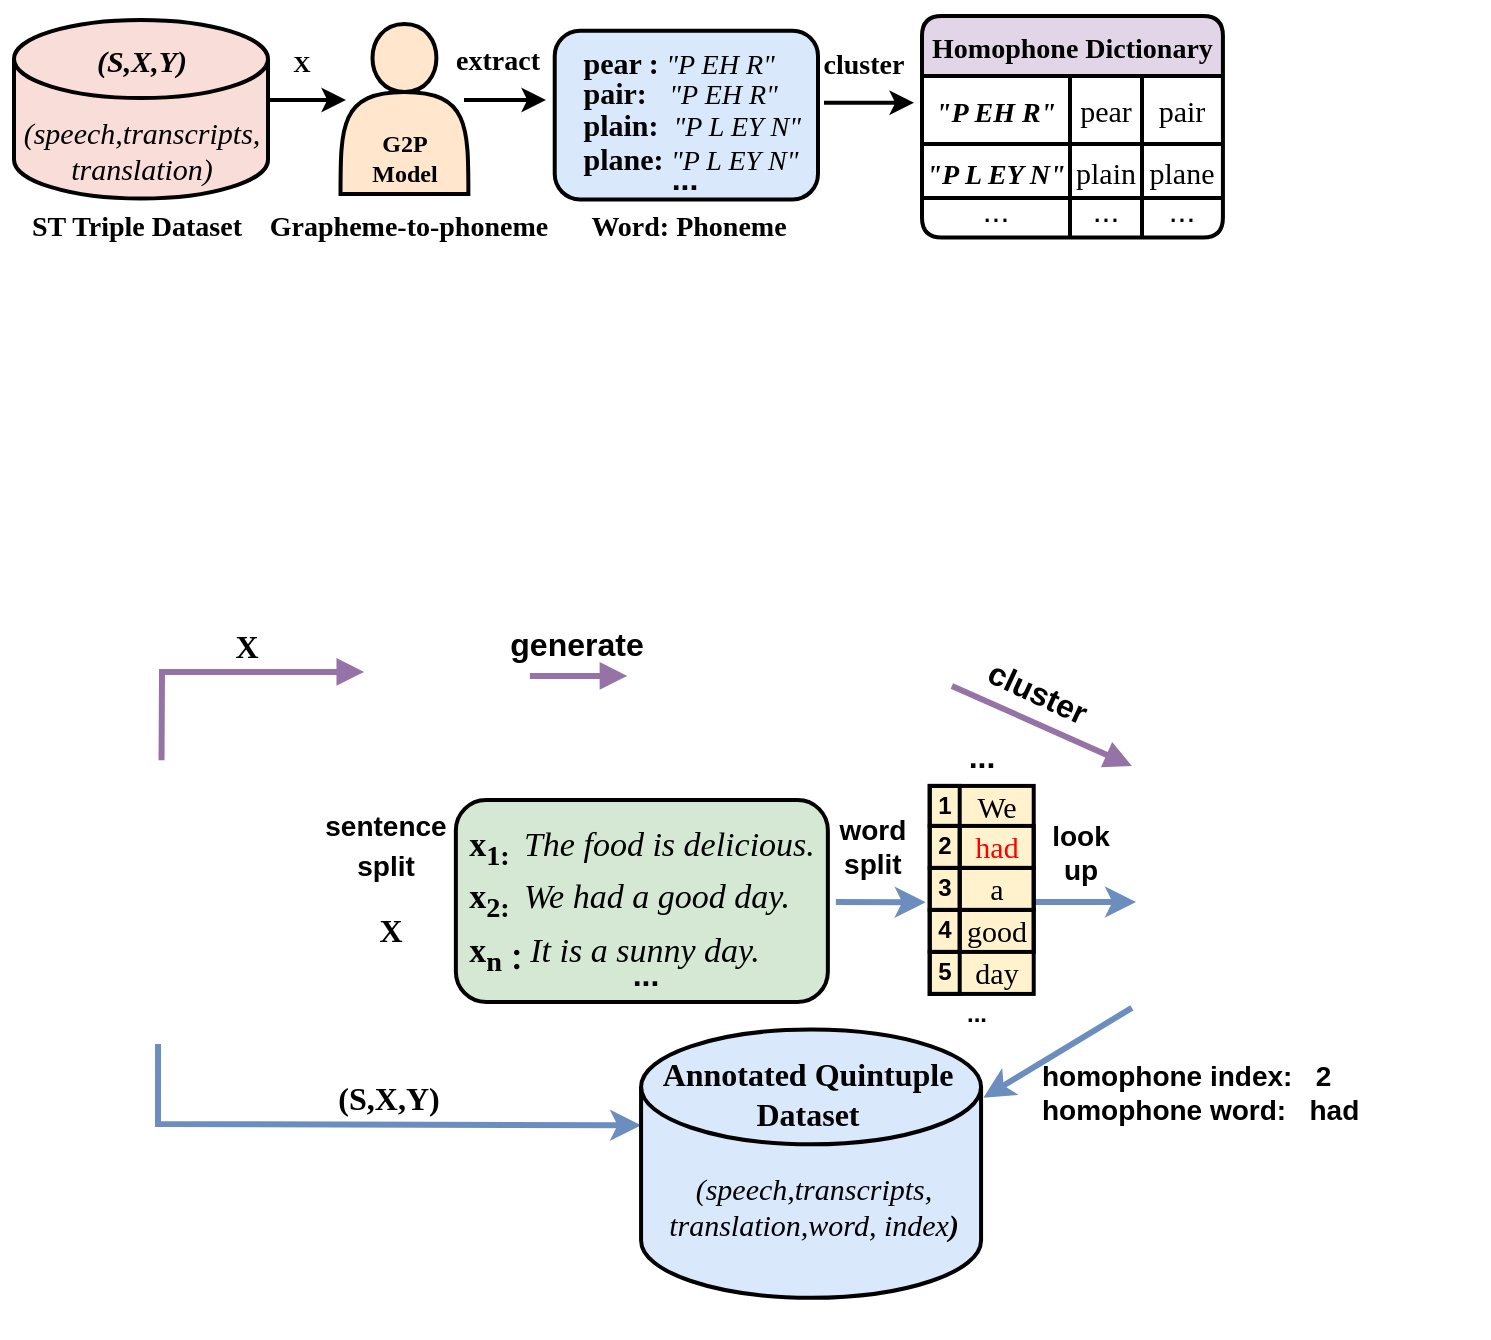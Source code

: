 <mxfile version="23.1.2" type="github">
  <diagram name="第 1 页" id="RiwEQBVP6Pt6G4PIuM6V">
    <mxGraphModel dx="-191" dy="3879" grid="1" gridSize="10" guides="1" tooltips="1" connect="1" arrows="1" fold="1" page="1" pageScale="1" pageWidth="827" pageHeight="1169" math="0" shadow="0">
      <root>
        <mxCell id="0" />
        <mxCell id="1" parent="0" />
        <mxCell id="oZS1PJBofjfwS2mwzUAG-349" value="" style="group;strokeWidth=2;" parent="1" vertex="1" connectable="0">
          <mxGeometry x="1029" y="-3208" width="63.93" height="85" as="geometry" />
        </mxCell>
        <mxCell id="oZS1PJBofjfwS2mwzUAG-350" value="" style="shape=actor;whiteSpace=wrap;html=1;fillColor=#ffe6cc;strokeColor=#000000;strokeWidth=2;" parent="oZS1PJBofjfwS2mwzUAG-349" vertex="1">
          <mxGeometry x="-2.74" width="63.93" height="85" as="geometry" />
        </mxCell>
        <mxCell id="oZS1PJBofjfwS2mwzUAG-351" value="&lt;font face=&quot;Times New Roman&quot;&gt;&lt;b&gt;G2P Model&lt;/b&gt;&lt;/font&gt;" style="text;html=1;strokeColor=none;fillColor=none;align=center;verticalAlign=middle;whiteSpace=wrap;rounded=0;" parent="oZS1PJBofjfwS2mwzUAG-349" vertex="1">
          <mxGeometry x="6.512" y="54.4" width="44.751" height="25.5" as="geometry" />
        </mxCell>
        <mxCell id="oZS1PJBofjfwS2mwzUAG-352" value="" style="group;movable=1;resizable=1;rotatable=1;deletable=1;editable=1;locked=0;connectable=1;" parent="1" vertex="1" connectable="0">
          <mxGeometry x="884.64" y="-2844.137" width="225.08" height="192.798" as="geometry" />
        </mxCell>
        <mxCell id="oZS1PJBofjfwS2mwzUAG-357" value="&lt;p style=&quot;line-height: 150%;&quot;&gt;&lt;font size=&quot;1&quot; style=&quot;&quot;&gt;&lt;b style=&quot;font-size: 14px;&quot;&gt;sentence split&lt;/b&gt;&lt;/font&gt;&lt;/p&gt;" style="text;html=1;strokeColor=none;fillColor=none;align=center;verticalAlign=middle;whiteSpace=wrap;rounded=0;movable=1;resizable=1;rotatable=1;deletable=1;editable=1;locked=0;connectable=1;rotation=0;" parent="oZS1PJBofjfwS2mwzUAG-352" vertex="1">
          <mxGeometry x="122.0" y="23.177" width="83.65" height="47.49" as="geometry" />
        </mxCell>
        <mxCell id="oZS1PJBofjfwS2mwzUAG-358" value="" style="endArrow=classic;html=1;rounded=0;fillColor=#dae8fc;strokeColor=#6c8ebf;strokeWidth=3;exitX=0.455;exitY=0.843;exitDx=0;exitDy=0;exitPerimeter=0;entryX=0;entryY=0;entryDx=0;entryDy=47.877;entryPerimeter=0;" parent="oZS1PJBofjfwS2mwzUAG-352" target="oZS1PJBofjfwS2mwzUAG-404" edge="1">
          <mxGeometry width="50" height="50" relative="1" as="geometry">
            <mxPoint x="50.375" y="146.184" as="sourcePoint" />
            <mxPoint x="280.36" y="186.137" as="targetPoint" />
            <Array as="points">
              <mxPoint x="50.36" y="186.137" />
            </Array>
          </mxGeometry>
        </mxCell>
        <mxCell id="oZS1PJBofjfwS2mwzUAG-359" value="&lt;font size=&quot;1&quot; face=&quot;Lucida Console&quot;&gt;&lt;b style=&quot;font-size: 16px;&quot;&gt;X&lt;/b&gt;&lt;/font&gt;" style="text;html=1;strokeColor=none;fillColor=none;align=center;verticalAlign=middle;whiteSpace=wrap;rounded=0;movable=1;resizable=1;rotatable=1;deletable=1;editable=1;locked=0;connectable=1;" parent="oZS1PJBofjfwS2mwzUAG-352" vertex="1">
          <mxGeometry x="124.0" y="61.917" width="85.41" height="53.75" as="geometry" />
        </mxCell>
        <mxCell id="oZS1PJBofjfwS2mwzUAG-408" value="&lt;font size=&quot;1&quot; face=&quot;Lucida Console&quot;&gt;&lt;b style=&quot;font-size: 16px;&quot;&gt;(S,X,Y)&lt;/b&gt;&lt;/font&gt;" style="text;html=1;strokeColor=none;fillColor=none;align=center;verticalAlign=middle;whiteSpace=wrap;rounded=0;movable=1;resizable=1;rotatable=1;deletable=1;editable=1;locked=0;connectable=1;rotation=0;container=0;" parent="oZS1PJBofjfwS2mwzUAG-352" vertex="1">
          <mxGeometry x="123.0" y="149.137" width="85.41" height="47.491" as="geometry" />
        </mxCell>
        <mxCell id="oZS1PJBofjfwS2mwzUAG-360" value="&lt;div style=&quot;border-color: var(--border-color); text-align: left; line-height: 130%; font-size: 17px;&quot;&gt;&lt;font face=&quot;Times New Roman&quot; style=&quot;border-color: var(--border-color); font-size: 17px;&quot;&gt;&lt;b&gt;x&lt;/b&gt;&lt;sub style=&quot;font-weight: bold; border-color: var(--border-color);&quot;&gt;1:&amp;nbsp;&lt;i&gt;&amp;nbsp;&lt;/i&gt;&lt;/sub&gt;&lt;i style=&quot;&quot;&gt;The food is delicious.&lt;/i&gt;&lt;br&gt;&lt;/font&gt;&lt;/div&gt;&lt;div style=&quot;border-color: var(--border-color); text-align: left; line-height: 130%; font-size: 17px;&quot;&gt;&lt;font face=&quot;Times New Roman&quot; style=&quot;border-color: var(--border-color); font-size: 17px;&quot;&gt;&lt;b&gt;x&lt;/b&gt;&lt;sub style=&quot;font-weight: bold; border-color: var(--border-color);&quot;&gt;2:&amp;nbsp;&amp;nbsp;&lt;/sub&gt;&lt;i style=&quot;&quot;&gt;We had a good day.&lt;/i&gt;&lt;/font&gt;&lt;/div&gt;&lt;div style=&quot;border-color: var(--border-color); text-align: left; line-height: 130%; font-size: 17px;&quot;&gt;&lt;font face=&quot;Times New Roman&quot; style=&quot;border-color: var(--border-color); font-size: 17px;&quot;&gt;&lt;b&gt;x&lt;/b&gt;&lt;sub style=&quot;font-weight: bold; border-color: var(--border-color);&quot;&gt;n：&lt;/sub&gt;&lt;i style=&quot;&quot;&gt;It is a sunny day.&lt;/i&gt;&lt;/font&gt;&lt;/div&gt;" style="rounded=1;whiteSpace=wrap;html=1;container=0;fillColor=#d5e8d4;strokeColor=#000000;strokeWidth=2;" parent="1" vertex="1">
          <mxGeometry x="1083.93" y="-2820" width="186" height="101" as="geometry" />
        </mxCell>
        <mxCell id="oZS1PJBofjfwS2mwzUAG-361" value="" style="endArrow=block;html=1;rounded=0;strokeWidth=3;endFill=1;fillColor=#e1d5e7;strokeColor=#9673a6;movable=1;resizable=1;rotatable=1;deletable=1;editable=1;locked=0;connectable=1;" parent="1" edge="1">
          <mxGeometry width="50" height="50" relative="1" as="geometry">
            <mxPoint x="1120.93" y="-2882.04" as="sourcePoint" />
            <mxPoint x="1169.68" y="-2882.04" as="targetPoint" />
          </mxGeometry>
        </mxCell>
        <mxCell id="oZS1PJBofjfwS2mwzUAG-362" value="" style="endArrow=block;html=1;rounded=0;strokeWidth=3;endFill=1;fillColor=#e1d5e7;strokeColor=#9673a6;movable=1;resizable=1;rotatable=1;deletable=1;editable=1;locked=0;connectable=1;" parent="1" edge="1">
          <mxGeometry width="50" height="50" relative="1" as="geometry">
            <mxPoint x="1331.93" y="-2877.04" as="sourcePoint" />
            <mxPoint x="1421.93" y="-2837.04" as="targetPoint" />
          </mxGeometry>
        </mxCell>
        <mxCell id="oZS1PJBofjfwS2mwzUAG-377" value="&lt;font style=&quot;font-size: 16px;&quot;&gt;&lt;b&gt;generate&lt;/b&gt;&lt;/font&gt;" style="text;html=1;strokeColor=none;fillColor=none;align=center;verticalAlign=middle;whiteSpace=wrap;rounded=0;movable=1;resizable=1;rotatable=1;deletable=1;editable=1;locked=0;connectable=1;rotation=0;" parent="1" vertex="1">
          <mxGeometry x="1102.467" y="-2921.534" width="85.41" height="47.491" as="geometry" />
        </mxCell>
        <mxCell id="oZS1PJBofjfwS2mwzUAG-378" value="&lt;b style=&quot;&quot;&gt;&lt;font style=&quot;font-size: 16px;&quot;&gt;cluster&lt;/font&gt;&lt;/b&gt;" style="text;html=1;strokeColor=none;fillColor=none;align=center;verticalAlign=middle;whiteSpace=wrap;rounded=0;movable=1;resizable=1;rotatable=1;deletable=1;editable=1;locked=0;connectable=1;rotation=25;" parent="1" vertex="1">
          <mxGeometry x="1306" y="-2895.42" width="137.55" height="43.42" as="geometry" />
        </mxCell>
        <mxCell id="oZS1PJBofjfwS2mwzUAG-379" value="&lt;b&gt;...&lt;/b&gt;" style="text;html=1;strokeColor=none;fillColor=none;align=center;verticalAlign=middle;whiteSpace=wrap;rounded=0;movable=1;resizable=1;rotatable=1;deletable=1;editable=1;locked=0;connectable=1;" parent="1" vertex="1">
          <mxGeometry x="1302.16" y="-2736.719" width="85.41" height="47.491" as="geometry" />
        </mxCell>
        <mxCell id="oZS1PJBofjfwS2mwzUAG-380" value="" style="endArrow=classic;html=1;rounded=0;fillColor=#dae8fc;strokeColor=#6c8ebf;strokeWidth=3;movable=1;resizable=1;rotatable=1;deletable=1;editable=1;locked=0;connectable=1;exitX=0;exitY=1;exitDx=0;exitDy=0;entryX=1.007;entryY=0.269;entryDx=0;entryDy=0;entryPerimeter=0;" parent="1" edge="1">
          <mxGeometry width="50" height="50" relative="1" as="geometry">
            <mxPoint x="1421.93" y="-2716.06" as="sourcePoint" />
            <mxPoint x="1347.725" y="-2671.153" as="targetPoint" />
          </mxGeometry>
        </mxCell>
        <mxCell id="oZS1PJBofjfwS2mwzUAG-381" value="" style="endArrow=classic;html=1;rounded=0;fillColor=#dae8fc;strokeColor=#6c8ebf;strokeWidth=3;" parent="1" edge="1">
          <mxGeometry width="50" height="50" relative="1" as="geometry">
            <mxPoint x="1366" y="-2769" as="sourcePoint" />
            <mxPoint x="1424" y="-2769" as="targetPoint" />
          </mxGeometry>
        </mxCell>
        <mxCell id="oZS1PJBofjfwS2mwzUAG-382" value="" style="endArrow=classic;html=1;rounded=0;fillColor=#dae8fc;strokeColor=#6c8ebf;strokeWidth=3;exitX=1;exitY=0.5;exitDx=0;exitDy=0;entryX=-0.038;entryY=0.82;entryDx=0;entryDy=0;entryPerimeter=0;" parent="1" edge="1">
          <mxGeometry width="50" height="50" relative="1" as="geometry">
            <mxPoint x="1273.93" y="-2769.04" as="sourcePoint" />
            <mxPoint x="1318.884" y="-2768.82" as="targetPoint" />
          </mxGeometry>
        </mxCell>
        <mxCell id="oZS1PJBofjfwS2mwzUAG-383" value="&lt;p style=&quot;line-height: 120%;&quot;&gt;&lt;font size=&quot;1&quot; style=&quot;&quot;&gt;&lt;b style=&quot;font-size: 14px;&quot;&gt;&amp;nbsp; &amp;nbsp; word&amp;nbsp; &amp;nbsp; &amp;nbsp;&lt;/b&gt;&lt;/font&gt;&lt;b style=&quot;background-color: initial; font-size: 14px;&quot;&gt;split&lt;/b&gt;&lt;/p&gt;" style="text;html=1;strokeColor=none;fillColor=none;align=center;verticalAlign=middle;whiteSpace=wrap;rounded=0;movable=1;resizable=1;rotatable=1;deletable=1;editable=1;locked=0;connectable=1;rotation=0;" parent="1" vertex="1">
          <mxGeometry x="1249.26" y="-2819.78" width="82.67" height="47.49" as="geometry" />
        </mxCell>
        <mxCell id="oZS1PJBofjfwS2mwzUAG-384" value="" style="childLayout=tableLayout;recursiveResize=0;shadow=0;fillColor=#fff2cc;strokeColor=#000000;strokeWidth=2;" parent="1" vertex="1">
          <mxGeometry x="1320.86" y="-2827.04" width="52" height="104" as="geometry" />
        </mxCell>
        <mxCell id="oZS1PJBofjfwS2mwzUAG-385" style="shape=tableRow;horizontal=0;startSize=0;swimlaneHead=0;swimlaneBody=0;top=0;left=0;bottom=0;right=0;dropTarget=0;collapsible=0;recursiveResize=0;expand=0;fontStyle=0;fillColor=none;strokeColor=inherit;" parent="oZS1PJBofjfwS2mwzUAG-384" vertex="1">
          <mxGeometry width="52" height="20" as="geometry" />
        </mxCell>
        <mxCell id="oZS1PJBofjfwS2mwzUAG-386" value="&lt;b&gt;1&lt;/b&gt;" style="connectable=0;recursiveResize=0;strokeColor=inherit;fillColor=none;align=center;whiteSpace=wrap;html=1;strokeWidth=2;" parent="oZS1PJBofjfwS2mwzUAG-385" vertex="1">
          <mxGeometry width="15" height="20" as="geometry">
            <mxRectangle width="15" height="20" as="alternateBounds" />
          </mxGeometry>
        </mxCell>
        <mxCell id="oZS1PJBofjfwS2mwzUAG-387" value="&lt;font style=&quot;font-size: 15px;&quot; face=&quot;Times New Roman&quot;&gt;We&lt;/font&gt;" style="connectable=0;recursiveResize=0;strokeColor=inherit;fillColor=none;align=center;whiteSpace=wrap;html=1;strokeWidth=1;" parent="oZS1PJBofjfwS2mwzUAG-385" vertex="1">
          <mxGeometry x="15" width="37" height="20" as="geometry">
            <mxRectangle width="37" height="20" as="alternateBounds" />
          </mxGeometry>
        </mxCell>
        <mxCell id="oZS1PJBofjfwS2mwzUAG-388" style="shape=tableRow;horizontal=0;startSize=0;swimlaneHead=0;swimlaneBody=0;top=0;left=0;bottom=0;right=0;dropTarget=0;collapsible=0;recursiveResize=0;expand=0;fontStyle=0;fillColor=none;strokeColor=inherit;" parent="oZS1PJBofjfwS2mwzUAG-384" vertex="1">
          <mxGeometry y="20" width="52" height="21" as="geometry" />
        </mxCell>
        <mxCell id="oZS1PJBofjfwS2mwzUAG-389" value="&lt;b&gt;2&lt;/b&gt;" style="connectable=0;recursiveResize=0;strokeColor=inherit;fillColor=none;align=center;whiteSpace=wrap;html=1;strokeWidth=2;" parent="oZS1PJBofjfwS2mwzUAG-388" vertex="1">
          <mxGeometry width="15" height="21" as="geometry">
            <mxRectangle width="15" height="21" as="alternateBounds" />
          </mxGeometry>
        </mxCell>
        <mxCell id="oZS1PJBofjfwS2mwzUAG-390" value="&lt;font style=&quot;font-size: 15px;&quot; face=&quot;Times New Roman&quot; color=&quot;#ff0000&quot;&gt;had&lt;/font&gt;" style="connectable=0;recursiveResize=0;strokeColor=inherit;fillColor=none;align=center;whiteSpace=wrap;html=1;strokeWidth=2;" parent="oZS1PJBofjfwS2mwzUAG-388" vertex="1">
          <mxGeometry x="15" width="37" height="21" as="geometry">
            <mxRectangle width="37" height="21" as="alternateBounds" />
          </mxGeometry>
        </mxCell>
        <mxCell id="oZS1PJBofjfwS2mwzUAG-391" style="shape=tableRow;horizontal=0;startSize=0;swimlaneHead=0;swimlaneBody=0;top=0;left=0;bottom=0;right=0;dropTarget=0;collapsible=0;recursiveResize=0;expand=0;fontStyle=0;fillColor=none;strokeColor=inherit;" parent="oZS1PJBofjfwS2mwzUAG-384" vertex="1">
          <mxGeometry y="41" width="52" height="21" as="geometry" />
        </mxCell>
        <mxCell id="oZS1PJBofjfwS2mwzUAG-392" value="&lt;b&gt;3&lt;/b&gt;" style="connectable=0;recursiveResize=0;strokeColor=inherit;fillColor=none;align=center;whiteSpace=wrap;html=1;strokeWidth=2;" parent="oZS1PJBofjfwS2mwzUAG-391" vertex="1">
          <mxGeometry width="15" height="21" as="geometry">
            <mxRectangle width="15" height="21" as="alternateBounds" />
          </mxGeometry>
        </mxCell>
        <mxCell id="oZS1PJBofjfwS2mwzUAG-393" value="&lt;font style=&quot;font-size: 15px;&quot; face=&quot;Times New Roman&quot;&gt;a&lt;/font&gt;" style="connectable=0;recursiveResize=0;strokeColor=inherit;fillColor=none;align=center;whiteSpace=wrap;html=1;strokeWidth=2;" parent="oZS1PJBofjfwS2mwzUAG-391" vertex="1">
          <mxGeometry x="15" width="37" height="21" as="geometry">
            <mxRectangle width="37" height="21" as="alternateBounds" />
          </mxGeometry>
        </mxCell>
        <mxCell id="oZS1PJBofjfwS2mwzUAG-394" style="shape=tableRow;horizontal=0;startSize=0;swimlaneHead=0;swimlaneBody=0;top=0;left=0;bottom=0;right=0;dropTarget=0;collapsible=0;recursiveResize=0;expand=0;fontStyle=0;fillColor=none;strokeColor=inherit;" parent="oZS1PJBofjfwS2mwzUAG-384" vertex="1">
          <mxGeometry y="62" width="52" height="21" as="geometry" />
        </mxCell>
        <mxCell id="oZS1PJBofjfwS2mwzUAG-395" value="&lt;b&gt;4&lt;/b&gt;" style="connectable=0;recursiveResize=0;strokeColor=inherit;fillColor=none;align=center;whiteSpace=wrap;html=1;strokeWidth=2;" parent="oZS1PJBofjfwS2mwzUAG-394" vertex="1">
          <mxGeometry width="15" height="21" as="geometry">
            <mxRectangle width="15" height="21" as="alternateBounds" />
          </mxGeometry>
        </mxCell>
        <mxCell id="oZS1PJBofjfwS2mwzUAG-396" value="&lt;font style=&quot;font-size: 15px;&quot; face=&quot;Times New Roman&quot;&gt;good&lt;/font&gt;" style="connectable=0;recursiveResize=0;strokeColor=inherit;fillColor=none;align=center;whiteSpace=wrap;html=1;strokeWidth=2;" parent="oZS1PJBofjfwS2mwzUAG-394" vertex="1">
          <mxGeometry x="15" width="37" height="21" as="geometry">
            <mxRectangle width="37" height="21" as="alternateBounds" />
          </mxGeometry>
        </mxCell>
        <mxCell id="oZS1PJBofjfwS2mwzUAG-397" style="shape=tableRow;horizontal=0;startSize=0;swimlaneHead=0;swimlaneBody=0;top=0;left=0;bottom=0;right=0;dropTarget=0;collapsible=0;recursiveResize=0;expand=0;fontStyle=0;fillColor=none;strokeColor=inherit;" parent="oZS1PJBofjfwS2mwzUAG-384" vertex="1">
          <mxGeometry y="83" width="52" height="21" as="geometry" />
        </mxCell>
        <mxCell id="oZS1PJBofjfwS2mwzUAG-398" value="&lt;b&gt;5&lt;/b&gt;" style="connectable=0;recursiveResize=0;strokeColor=inherit;fillColor=none;align=center;whiteSpace=wrap;html=1;strokeWidth=2;" parent="oZS1PJBofjfwS2mwzUAG-397" vertex="1">
          <mxGeometry width="15" height="21" as="geometry">
            <mxRectangle width="15" height="21" as="alternateBounds" />
          </mxGeometry>
        </mxCell>
        <mxCell id="oZS1PJBofjfwS2mwzUAG-399" value="&lt;font style=&quot;font-size: 15px;&quot; face=&quot;Times New Roman&quot;&gt;day&lt;/font&gt;" style="connectable=0;recursiveResize=0;strokeColor=inherit;fillColor=none;align=center;whiteSpace=wrap;html=1;strokeWidth=1;" parent="oZS1PJBofjfwS2mwzUAG-397" vertex="1">
          <mxGeometry x="15" width="37" height="21" as="geometry">
            <mxRectangle width="37" height="21" as="alternateBounds" />
          </mxGeometry>
        </mxCell>
        <mxCell id="oZS1PJBofjfwS2mwzUAG-400" value="&lt;b&gt;&lt;font style=&quot;font-size: 14px;&quot;&gt;look up&lt;/font&gt;&lt;/b&gt;" style="text;html=1;strokeColor=none;fillColor=none;align=center;verticalAlign=middle;whiteSpace=wrap;rounded=0;" parent="1" vertex="1">
          <mxGeometry x="1376.86" y="-2809.03" width="39.14" height="30" as="geometry" />
        </mxCell>
        <mxCell id="oZS1PJBofjfwS2mwzUAG-401" value="" style="endArrow=block;html=1;rounded=0;exitX=0.48;exitY=-0.02;exitDx=0;exitDy=0;strokeWidth=3;endFill=1;fillColor=#e1d5e7;strokeColor=#9673a6;movable=1;resizable=1;rotatable=1;deletable=1;editable=1;locked=0;connectable=1;exitPerimeter=0;" parent="1" edge="1">
          <mxGeometry width="50" height="50" relative="1" as="geometry">
            <mxPoint x="936.768" y="-2839.923" as="sourcePoint" />
            <mxPoint x="1038.09" y="-2884.06" as="targetPoint" />
            <Array as="points">
              <mxPoint x="937" y="-2884" />
            </Array>
          </mxGeometry>
        </mxCell>
        <mxCell id="oZS1PJBofjfwS2mwzUAG-402" value="&lt;font size=&quot;1&quot; face=&quot;Lucida Console&quot;&gt;&lt;b style=&quot;font-size: 16px;&quot;&gt;X&lt;/b&gt;&lt;/font&gt;" style="text;html=1;strokeColor=none;fillColor=none;align=center;verticalAlign=middle;whiteSpace=wrap;rounded=0;movable=1;resizable=1;rotatable=1;deletable=1;editable=1;locked=0;connectable=1;" parent="1" vertex="1">
          <mxGeometry x="936.57" y="-2924.0" width="85.41" height="53.75" as="geometry" />
        </mxCell>
        <mxCell id="oZS1PJBofjfwS2mwzUAG-403" value="" style="group" parent="1" vertex="1" connectable="0">
          <mxGeometry x="1192.535" y="-2685.234" width="170" height="134.13" as="geometry" />
        </mxCell>
        <mxCell id="oZS1PJBofjfwS2mwzUAG-404" value="" style="shape=cylinder3;whiteSpace=wrap;html=1;boundedLbl=1;backgroundOutline=1;size=28.69;fillColor=#dae8fc;strokeColor=#000000;movable=1;resizable=1;rotatable=1;deletable=1;editable=1;locked=0;connectable=1;strokeWidth=2;" parent="oZS1PJBofjfwS2mwzUAG-403" vertex="1">
          <mxGeometry x="-16" y="-20" width="170" height="134.13" as="geometry" />
        </mxCell>
        <mxCell id="oZS1PJBofjfwS2mwzUAG-405" value="&lt;font style=&quot;font-size: 16px;&quot; face=&quot;Times New Roman&quot;&gt;&lt;b&gt;Annotated&lt;font style=&quot;font-size: 16px;&quot;&gt;&amp;nbsp;Quintuple Dataset&lt;/font&gt;&lt;/b&gt;&lt;/font&gt;" style="text;html=1;strokeColor=none;fillColor=none;align=center;verticalAlign=middle;whiteSpace=wrap;rounded=0;strokeWidth=2;" parent="oZS1PJBofjfwS2mwzUAG-403" vertex="1">
          <mxGeometry x="-2.16" y="-3.0" width="140" height="30" as="geometry" />
        </mxCell>
        <mxCell id="oZS1PJBofjfwS2mwzUAG-406" value="&lt;font style=&quot;font-size: 15px;&quot; face=&quot;Times New Roman&quot;&gt;&lt;i&gt;&lt;font style=&quot;font-weight: bold; border-color: var(--border-color); font-size: 15px;&quot;&gt;&lt;br style=&quot;border-color: var(--border-color);&quot;&gt;&lt;/font&gt;(speech,transcripts,&lt;br style=&quot;border-color: var(--border-color);&quot;&gt;translation,word, index&lt;b&gt;)&lt;/b&gt;&lt;/i&gt;&lt;/font&gt;&lt;font face=&quot;Lucida Console&quot;&gt;&lt;br&gt;&lt;/font&gt;" style="text;html=1;strokeColor=none;fillColor=none;align=center;verticalAlign=middle;whiteSpace=wrap;rounded=0;movable=1;resizable=1;rotatable=1;deletable=1;editable=1;locked=0;connectable=1;" parent="oZS1PJBofjfwS2mwzUAG-403" vertex="1">
          <mxGeometry x="-10" y="35.13" width="160" height="47.49" as="geometry" />
        </mxCell>
        <mxCell id="oZS1PJBofjfwS2mwzUAG-407" value="&lt;font style=&quot;font-size: 14px;&quot;&gt;&lt;b&gt;homophone index:&amp;nbsp; &amp;nbsp;2&lt;br&gt;homophone word:&amp;nbsp; &amp;nbsp;had&lt;/b&gt;&lt;/font&gt;" style="text;html=1;strokeColor=none;fillColor=none;align=left;verticalAlign=middle;whiteSpace=wrap;rounded=0;rotation=0;" parent="1" vertex="1">
          <mxGeometry x="1375.43" y="-2689.23" width="225" height="30" as="geometry" />
        </mxCell>
        <mxCell id="oZS1PJBofjfwS2mwzUAG-409" value="&lt;b&gt;&lt;font style=&quot;font-size: 16px;&quot;&gt;...&lt;/font&gt;&lt;/b&gt;" style="text;html=1;strokeColor=none;fillColor=none;align=center;verticalAlign=middle;whiteSpace=wrap;rounded=0;" parent="1" vertex="1">
          <mxGeometry x="1317.43" y="-2857.04" width="60" height="30" as="geometry" />
        </mxCell>
        <mxCell id="A3MTyo62DCRhICWHN4gR-2" value="&lt;b&gt;&lt;font style=&quot;font-size: 16px;&quot;&gt;...&lt;/font&gt;&lt;/b&gt;" style="text;html=1;strokeColor=none;fillColor=none;align=center;verticalAlign=middle;whiteSpace=wrap;rounded=0;" parent="1" vertex="1">
          <mxGeometry x="1148.93" y="-2748.0" width="60" height="30" as="geometry" />
        </mxCell>
        <mxCell id="oZS1PJBofjfwS2mwzUAG-353" value="&lt;font face=&quot;Lucida Console&quot;&gt;&lt;br&gt;&lt;/font&gt;" style="shape=cylinder3;whiteSpace=wrap;html=1;boundedLbl=1;backgroundOutline=1;size=19.497;fillColor=#F8DDD8;strokeColor=#000000;movable=1;resizable=1;rotatable=1;deletable=1;editable=1;locked=0;connectable=1;strokeWidth=2;" parent="1" vertex="1">
          <mxGeometry x="863" y="-3210" width="127" height="89.31" as="geometry" />
        </mxCell>
        <mxCell id="oZS1PJBofjfwS2mwzUAG-354" value="&lt;font style=&quot;font-size: 15px;&quot; face=&quot;Times New Roman&quot;&gt;&lt;i&gt;&lt;b&gt;(S,X,Y)&lt;br&gt;&lt;/b&gt;&lt;br&gt;(speech,transcripts,&lt;br style=&quot;border-color: var(--border-color);&quot;&gt;translation)&lt;/i&gt;&lt;/font&gt;&lt;font face=&quot;Lucida Console&quot;&gt;&lt;br&gt;&lt;/font&gt;" style="text;html=1;strokeColor=none;fillColor=none;align=center;verticalAlign=middle;whiteSpace=wrap;rounded=0;movable=1;resizable=1;rotatable=1;deletable=1;editable=1;locked=0;connectable=1;" parent="1" vertex="1">
          <mxGeometry x="870.2" y="-3219.077" width="113.88" height="111.82" as="geometry" />
        </mxCell>
        <mxCell id="oZS1PJBofjfwS2mwzUAG-355" value="&lt;font size=&quot;1&quot; face=&quot;Times New Roman&quot; style=&quot;&quot;&gt;&lt;b style=&quot;font-size: 14px;&quot;&gt;ST Triple Dataset&lt;/b&gt;&lt;/font&gt;" style="text;html=1;strokeColor=none;fillColor=none;align=center;verticalAlign=middle;whiteSpace=wrap;rounded=0;" parent="1" vertex="1">
          <mxGeometry x="856.0" y="-3120.687" width="137" height="30" as="geometry" />
        </mxCell>
        <mxCell id="CGGLEbJkZ7G3rvRjNtM6-1" value="" style="group" vertex="1" connectable="0" parent="1">
          <mxGeometry x="1130" y="-3217" width="363.46" height="124" as="geometry" />
        </mxCell>
        <mxCell id="A3MTyo62DCRhICWHN4gR-4" value="" style="group" parent="CGGLEbJkZ7G3rvRjNtM6-1" vertex="1" connectable="0">
          <mxGeometry x="2" y="9" width="250" height="87.7" as="geometry" />
        </mxCell>
        <mxCell id="oZS1PJBofjfwS2mwzUAG-363" value="&lt;p style=&quot;line-height: 130%; font-size: 15px;&quot;&gt;&lt;br&gt;&lt;/p&gt;" style="rounded=1;whiteSpace=wrap;html=1;align=left;fillColor=#dae8fc;strokeColor=#000000;movable=1;resizable=1;rotatable=1;deletable=1;editable=1;locked=0;connectable=1;strokeWidth=2;" parent="A3MTyo62DCRhICWHN4gR-4" vertex="1">
          <mxGeometry x="1.36" y="3.375" width="131.64" height="84.325" as="geometry" />
        </mxCell>
        <mxCell id="oZS1PJBofjfwS2mwzUAG-410" value="&lt;b&gt;&lt;font style=&quot;font-size: 16px;&quot;&gt;...&lt;/font&gt;&lt;/b&gt;" style="text;html=1;strokeColor=none;fillColor=none;align=center;verticalAlign=middle;whiteSpace=wrap;rounded=0;" parent="A3MTyo62DCRhICWHN4gR-4" vertex="1">
          <mxGeometry x="38.256" y="64.085" width="57.252" height="25.297" as="geometry" />
        </mxCell>
        <mxCell id="CGGLEbJkZ7G3rvRjNtM6-11" value="" style="endArrow=classic;html=1;rounded=0;strokeWidth=2;" edge="1" parent="A3MTyo62DCRhICWHN4gR-4">
          <mxGeometry width="50" height="50" relative="1" as="geometry">
            <mxPoint x="136" y="39.394" as="sourcePoint" />
            <mxPoint x="181" y="39.394" as="targetPoint" />
          </mxGeometry>
        </mxCell>
        <mxCell id="A3MTyo62DCRhICWHN4gR-3" value="&lt;p style=&quot;border-color: var(--border-color); color: rgb(51, 51, 51); text-align: left; line-height: 110%;&quot;&gt;&lt;/p&gt;&lt;div style=&quot;text-align: justify; line-height: 120%;&quot;&gt;&lt;b style=&quot;font-family: &amp;quot;Times New Roman&amp;quot;; background-color: initial; font-size: 15px; border-color: var(--border-color);&quot;&gt;&amp;nbsp; &amp;nbsp;pear :&amp;nbsp;&lt;/b&gt;&lt;i style=&quot;font-family: &amp;quot;Times New Roman&amp;quot;; background-color: initial; border-color: var(--border-color);&quot;&gt;&lt;font style=&quot;font-size: 14px;&quot;&gt;&quot;P EH R&quot;&lt;/font&gt;&lt;/i&gt;&lt;/div&gt;&lt;font style=&quot;border-color: var(--border-color);&quot; face=&quot;Times New Roman&quot;&gt;&lt;div style=&quot;text-align: justify; line-height: 120%;&quot;&gt;&lt;b style=&quot;background-color: initial; font-size: 15px; border-color: var(--border-color);&quot;&gt;&amp;nbsp; &amp;nbsp;pair:&amp;nbsp; &amp;nbsp;&lt;/b&gt;&lt;i style=&quot;background-color: initial; border-color: var(--border-color);&quot;&gt;&lt;font style=&quot;font-size: 14px;&quot;&gt;&quot;P EH R&quot;&lt;/font&gt;&lt;/i&gt;&lt;/div&gt;&lt;font style=&quot;border-color: var(--border-color);&quot;&gt;&lt;div style=&quot;text-align: justify; line-height: 120%;&quot;&gt;&lt;b style=&quot;background-color: initial; font-size: 15px; border-color: var(--border-color);&quot;&gt;&amp;nbsp; &amp;nbsp;plain:&amp;nbsp;&amp;nbsp;&lt;/b&gt;&lt;i style=&quot;background-color: initial; border-color: var(--border-color);&quot;&gt;&lt;font style=&quot;font-size: 14px;&quot;&gt;&quot;P L EY N&quot;&lt;/font&gt;&lt;/i&gt;&lt;/div&gt;&lt;b style=&quot;font-size: 15px; border-color: var(--border-color);&quot;&gt;&lt;div style=&quot;text-align: justify; line-height: 120%;&quot;&gt;&lt;font style=&quot;background-color: initial; font-size: 12px; font-weight: normal; border-color: var(--border-color);&quot;&gt;&lt;b style=&quot;font-size: 15px; border-color: var(--border-color);&quot;&gt;&amp;nbsp; &amp;nbsp;plane:&amp;nbsp;&lt;/b&gt;&lt;/font&gt;&lt;i style=&quot;background-color: initial; font-size: 12px; font-weight: normal; border-color: var(--border-color);&quot;&gt;&lt;font style=&quot;border-color: var(--border-color); font-size: 14px;&quot;&gt;&quot;P L EY N&quot;&lt;/font&gt;&lt;/i&gt;&lt;/div&gt;&lt;/b&gt;&lt;/font&gt;&lt;/font&gt;" style="text;html=1;strokeColor=none;fillColor=none;align=center;verticalAlign=middle;whiteSpace=wrap;rounded=0;" parent="A3MTyo62DCRhICWHN4gR-4" vertex="1">
          <mxGeometry x="-14.53" y="26.78" width="158.82" height="25.3" as="geometry" />
        </mxCell>
        <mxCell id="CGGLEbJkZ7G3rvRjNtM6-6" value="&lt;font size=&quot;1&quot; face=&quot;Times New Roman&quot; style=&quot;&quot;&gt;&lt;b style=&quot;font-size: 14px;&quot;&gt;Word: Phoneme&lt;/b&gt;&lt;/font&gt;" style="text;html=1;strokeColor=none;fillColor=none;align=center;verticalAlign=middle;whiteSpace=wrap;rounded=0;" vertex="1" parent="CGGLEbJkZ7G3rvRjNtM6-1">
          <mxGeometry x="2" y="96.576" width="137" height="28.181" as="geometry" />
        </mxCell>
        <mxCell id="oZS1PJBofjfwS2mwzUAG-364" value="Homophone Dictionary" style="shape=table;startSize=30;container=1;collapsible=0;childLayout=tableLayout;strokeColor=#000000;fontSize=14;fontStyle=1;fillColor=#e1d5e7;rounded=1;verticalAlign=middle;horizontal=1;swimlaneLine=1;arcSize=11;fontFamily=Times New Roman;movable=1;resizable=1;rotatable=1;deletable=1;editable=1;locked=0;connectable=1;strokeWidth=2;" parent="CGGLEbJkZ7G3rvRjNtM6-1" vertex="1">
          <mxGeometry x="187" y="5" width="150.46" height="110.74" as="geometry" />
        </mxCell>
        <mxCell id="oZS1PJBofjfwS2mwzUAG-365" value="" style="shape=tableRow;horizontal=0;startSize=0;swimlaneHead=0;swimlaneBody=0;strokeColor=inherit;top=0;left=0;bottom=0;right=0;collapsible=0;dropTarget=0;fillColor=none;points=[[0,0.5],[1,0.5]];portConstraint=eastwest;fontSize=16;movable=1;resizable=1;rotatable=1;deletable=1;editable=1;locked=0;connectable=1;" parent="oZS1PJBofjfwS2mwzUAG-364" vertex="1">
          <mxGeometry y="30" width="150.46" height="34" as="geometry" />
        </mxCell>
        <mxCell id="oZS1PJBofjfwS2mwzUAG-366" value="&lt;i&gt;&lt;font face=&quot;Times New Roman&quot; style=&quot;font-size: 14px;&quot;&gt;&lt;b&gt;&quot;P EH R&quot;&lt;/b&gt;&lt;/font&gt;&lt;/i&gt;" style="shape=partialRectangle;html=1;whiteSpace=wrap;connectable=1;strokeColor=inherit;overflow=hidden;fillColor=none;top=0;left=0;bottom=0;right=0;pointerEvents=1;fontSize=16;spacing=0;movable=1;resizable=1;rotatable=1;deletable=1;editable=1;locked=0;" parent="oZS1PJBofjfwS2mwzUAG-365" vertex="1">
          <mxGeometry width="74" height="34" as="geometry">
            <mxRectangle width="74" height="34" as="alternateBounds" />
          </mxGeometry>
        </mxCell>
        <mxCell id="oZS1PJBofjfwS2mwzUAG-367" value="&lt;font face=&quot;Times New Roman&quot; style=&quot;font-size: 15px;&quot;&gt;pear&lt;/font&gt;" style="shape=partialRectangle;html=1;whiteSpace=wrap;connectable=1;strokeColor=inherit;overflow=hidden;fillColor=none;top=0;left=0;bottom=0;right=0;pointerEvents=1;fontSize=16;spacing=-1;movable=1;resizable=1;rotatable=1;deletable=1;editable=1;locked=0;" parent="oZS1PJBofjfwS2mwzUAG-365" vertex="1">
          <mxGeometry x="74" width="36" height="34" as="geometry">
            <mxRectangle width="36" height="34" as="alternateBounds" />
          </mxGeometry>
        </mxCell>
        <mxCell id="oZS1PJBofjfwS2mwzUAG-368" value="&lt;font face=&quot;Times New Roman&quot; style=&quot;font-size: 15px;&quot;&gt;pair&lt;/font&gt;" style="shape=partialRectangle;html=1;whiteSpace=wrap;connectable=1;strokeColor=inherit;overflow=hidden;fillColor=none;top=0;left=0;bottom=0;right=0;pointerEvents=1;fontSize=16;spacing=-2;movable=1;resizable=1;rotatable=1;deletable=1;editable=1;locked=0;" parent="oZS1PJBofjfwS2mwzUAG-365" vertex="1">
          <mxGeometry x="110" width="40" height="34" as="geometry">
            <mxRectangle width="40" height="34" as="alternateBounds" />
          </mxGeometry>
        </mxCell>
        <mxCell id="oZS1PJBofjfwS2mwzUAG-369" value="" style="shape=tableRow;horizontal=0;startSize=0;swimlaneHead=0;swimlaneBody=0;strokeColor=inherit;top=0;left=0;bottom=0;right=0;collapsible=0;dropTarget=0;fillColor=none;points=[[0,0.5],[1,0.5]];portConstraint=eastwest;fontSize=16;movable=1;resizable=1;rotatable=1;deletable=1;editable=1;locked=0;connectable=1;" parent="oZS1PJBofjfwS2mwzUAG-364" vertex="1">
          <mxGeometry y="64" width="150.46" height="27" as="geometry" />
        </mxCell>
        <mxCell id="oZS1PJBofjfwS2mwzUAG-370" value="&lt;font size=&quot;1&quot; face=&quot;Times New Roman&quot; style=&quot;&quot;&gt;&lt;i style=&quot;font-size: 14px;&quot;&gt;&lt;b&gt;&quot;P L EY N&quot;&lt;/b&gt;&lt;/i&gt;&lt;/font&gt;" style="shape=partialRectangle;html=1;whiteSpace=wrap;connectable=1;strokeColor=inherit;overflow=hidden;fillColor=none;top=0;left=0;bottom=0;right=0;pointerEvents=1;fontSize=16;spacing=0;movable=1;resizable=1;rotatable=1;deletable=1;editable=1;locked=0;" parent="oZS1PJBofjfwS2mwzUAG-369" vertex="1">
          <mxGeometry width="74" height="27" as="geometry">
            <mxRectangle width="74" height="27" as="alternateBounds" />
          </mxGeometry>
        </mxCell>
        <mxCell id="oZS1PJBofjfwS2mwzUAG-371" value="&lt;font face=&quot;Times New Roman&quot; style=&quot;font-size: 15px;&quot;&gt;plain&lt;/font&gt;" style="shape=partialRectangle;html=1;whiteSpace=wrap;connectable=1;strokeColor=inherit;overflow=hidden;fillColor=none;top=0;left=0;bottom=0;right=0;pointerEvents=1;fontSize=16;spacing=0;movable=1;resizable=1;rotatable=1;deletable=1;editable=1;locked=0;" parent="oZS1PJBofjfwS2mwzUAG-369" vertex="1">
          <mxGeometry x="74" width="36" height="27" as="geometry">
            <mxRectangle width="36" height="27" as="alternateBounds" />
          </mxGeometry>
        </mxCell>
        <mxCell id="oZS1PJBofjfwS2mwzUAG-372" value="&lt;font face=&quot;Times New Roman&quot;&gt;&lt;span style=&quot;font-size: 15px;&quot;&gt;plane&lt;/span&gt;&lt;/font&gt;" style="shape=partialRectangle;html=1;whiteSpace=wrap;connectable=1;strokeColor=inherit;overflow=hidden;fillColor=none;top=0;left=0;bottom=0;right=0;pointerEvents=1;fontSize=16;spacing=0;movable=1;resizable=1;rotatable=1;deletable=1;editable=1;locked=0;" parent="oZS1PJBofjfwS2mwzUAG-369" vertex="1">
          <mxGeometry x="110" width="40" height="27" as="geometry">
            <mxRectangle width="40" height="27" as="alternateBounds" />
          </mxGeometry>
        </mxCell>
        <mxCell id="oZS1PJBofjfwS2mwzUAG-373" style="shape=tableRow;horizontal=0;startSize=0;swimlaneHead=0;swimlaneBody=0;strokeColor=inherit;top=0;left=0;bottom=0;right=0;collapsible=0;dropTarget=0;fillColor=none;points=[[0,0.5],[1,0.5]];portConstraint=eastwest;fontSize=16;movable=1;resizable=1;rotatable=1;deletable=1;editable=1;locked=0;connectable=1;" parent="oZS1PJBofjfwS2mwzUAG-364" vertex="1">
          <mxGeometry y="91" width="150.46" height="20" as="geometry" />
        </mxCell>
        <mxCell id="oZS1PJBofjfwS2mwzUAG-374" value="..." style="shape=partialRectangle;html=1;whiteSpace=wrap;connectable=1;strokeColor=inherit;overflow=hidden;fillColor=none;top=0;left=0;bottom=0;right=0;pointerEvents=1;fontSize=16;spacing=0;spacingBottom=-6;spacingTop=-14;movable=1;resizable=1;rotatable=1;deletable=1;editable=1;locked=0;" parent="oZS1PJBofjfwS2mwzUAG-373" vertex="1">
          <mxGeometry width="74" height="20" as="geometry">
            <mxRectangle width="74" height="20" as="alternateBounds" />
          </mxGeometry>
        </mxCell>
        <mxCell id="oZS1PJBofjfwS2mwzUAG-375" value="..." style="shape=partialRectangle;html=1;whiteSpace=wrap;connectable=1;strokeColor=inherit;overflow=hidden;fillColor=none;top=0;left=0;bottom=0;right=0;pointerEvents=1;fontSize=16;spacing=0;spacingTop=-8;movable=1;resizable=1;rotatable=1;deletable=1;editable=1;locked=0;" parent="oZS1PJBofjfwS2mwzUAG-373" vertex="1">
          <mxGeometry x="74" width="36" height="20" as="geometry">
            <mxRectangle width="36" height="20" as="alternateBounds" />
          </mxGeometry>
        </mxCell>
        <mxCell id="oZS1PJBofjfwS2mwzUAG-376" value="..." style="shape=partialRectangle;html=1;whiteSpace=wrap;connectable=1;strokeColor=inherit;overflow=hidden;fillColor=none;top=0;left=0;bottom=0;right=0;pointerEvents=1;fontSize=16;spacing=0;spacingTop=-8;movable=1;resizable=1;rotatable=1;deletable=1;editable=1;locked=0;" parent="oZS1PJBofjfwS2mwzUAG-373" vertex="1">
          <mxGeometry x="110" width="40" height="20" as="geometry">
            <mxRectangle width="40" height="20" as="alternateBounds" />
          </mxGeometry>
        </mxCell>
        <mxCell id="CGGLEbJkZ7G3rvRjNtM6-12" value="&lt;font face=&quot;Times New Roman&quot; style=&quot;font-size: 14px;&quot;&gt;&lt;b&gt;cluster&lt;/b&gt;&lt;/font&gt;" style="text;html=1;strokeColor=none;fillColor=none;align=center;verticalAlign=middle;whiteSpace=wrap;rounded=0;" vertex="1" parent="CGGLEbJkZ7G3rvRjNtM6-1">
          <mxGeometry x="128" y="16.07" width="60" height="26.929" as="geometry" />
        </mxCell>
        <mxCell id="CGGLEbJkZ7G3rvRjNtM6-2" value="" style="endArrow=classic;html=1;rounded=0;strokeWidth=2;" edge="1" parent="1">
          <mxGeometry width="50" height="50" relative="1" as="geometry">
            <mxPoint x="990" y="-3170" as="sourcePoint" />
            <mxPoint x="1029" y="-3170" as="targetPoint" />
          </mxGeometry>
        </mxCell>
        <mxCell id="CGGLEbJkZ7G3rvRjNtM6-3" value="&lt;b&gt;&lt;font face=&quot;Times New Roman&quot;&gt;X&lt;/font&gt;&lt;/b&gt;" style="text;html=1;strokeColor=none;fillColor=none;align=center;verticalAlign=middle;whiteSpace=wrap;rounded=0;" vertex="1" parent="1">
          <mxGeometry x="977" y="-3203" width="60" height="30" as="geometry" />
        </mxCell>
        <mxCell id="CGGLEbJkZ7G3rvRjNtM6-4" value="" style="endArrow=classic;html=1;rounded=0;strokeWidth=2;" edge="1" parent="1">
          <mxGeometry width="50" height="50" relative="1" as="geometry">
            <mxPoint x="1088" y="-3170" as="sourcePoint" />
            <mxPoint x="1129" y="-3170" as="targetPoint" />
          </mxGeometry>
        </mxCell>
        <mxCell id="CGGLEbJkZ7G3rvRjNtM6-5" value="&lt;font face=&quot;Times New Roman&quot; style=&quot;font-size: 14px;&quot;&gt;&lt;b&gt;extract&lt;/b&gt;&lt;/font&gt;" style="text;html=1;strokeColor=none;fillColor=none;align=center;verticalAlign=middle;whiteSpace=wrap;rounded=0;" vertex="1" parent="1">
          <mxGeometry x="1074.64" y="-3204" width="60" height="30" as="geometry" />
        </mxCell>
        <mxCell id="CGGLEbJkZ7G3rvRjNtM6-10" value="&lt;font size=&quot;1&quot; face=&quot;Times New Roman&quot; style=&quot;&quot;&gt;&lt;b style=&quot;font-size: 14px;&quot;&gt;Grapheme-to-phoneme&lt;/b&gt;&lt;/font&gt;" style="text;html=1;strokeColor=none;fillColor=none;align=center;verticalAlign=middle;whiteSpace=wrap;rounded=0;" vertex="1" parent="1">
          <mxGeometry x="987" y="-3121.26" width="146.64" height="30" as="geometry" />
        </mxCell>
      </root>
    </mxGraphModel>
  </diagram>
</mxfile>
